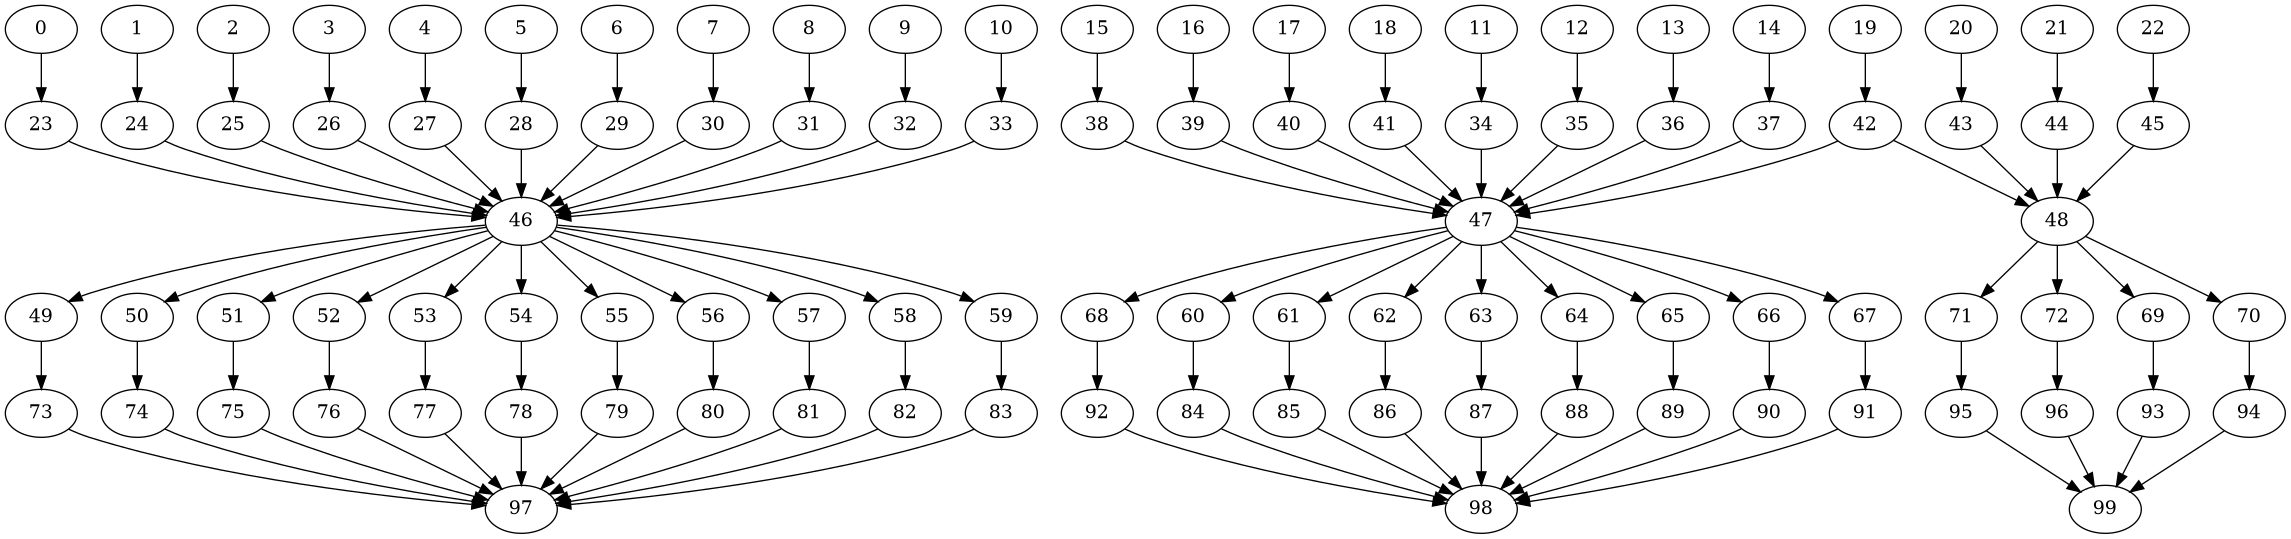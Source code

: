 @startuml

digraph test_DAG_generator {
    0;
    1;
    2;
    3;
    4;
    5;
    6;
    7;
    8;
    9;
    10;
    11;
    12;
    13;
    14;
    15;
    16;
    17;
    18;
    19;
    20;
    21;
    22;
    23;
    24;
    25;
    26;
    27;
    28;
    29;
    30;
    31;
    32;
    33;
    34;
    35;
    36;
    37;
    38;
    39;
    40;
    41;
    42;
    43;
    44;
    45;
    46;
    47;
    48;
    49;
    50;
    51;
    52;
    53;
    54;
    55;
    56;
    57;
    58;
    59;
    60;
    61;
    62;
    63;
    64;
    65;
    66;
    67;
    68;
    69;
    70;
    71;
    72;
    73;
    74;
    75;
    76;
    77;
    78;
    79;
    80;
    81;
    82;
    83;
    84;
    85;
    86;
    87;
    88;
    89;
    90;
    91;
    92;
    93;
    94;
    95;
    96;
    97;
    98;
    99;

    0 -> 23;
    1 -> 24;
    2 -> 25;
    3 -> 26;
    4 -> 27;
    5 -> 28;
    6 -> 29;
    7 -> 30;
    8 -> 31;
    9 -> 32;
    10 -> 33;
    11 -> 34;
    12 -> 35;
    13 -> 36;
    14 -> 37;
    15 -> 38;
    16 -> 39;
    17 -> 40;
    18 -> 41;
    19 -> 42;
    20 -> 43;
    21 -> 44;
    22 -> 45;
    23 -> 46;
    24 -> 46;
    25 -> 46;
    26 -> 46;
    27 -> 46;
    28 -> 46;
    29 -> 46;
    30 -> 46;
    31 -> 46;
    32 -> 46;
    33 -> 46;
    34 -> 47;
    35 -> 47;
    36 -> 47;
    37 -> 47;
    38 -> 47;
    39 -> 47;
    40 -> 47;
    41 -> 47;
    42 -> 47;
    42 -> 48;
    43 -> 48;
    44 -> 48;
    45 -> 48;
    46 -> 49;
    46 -> 50;
    46 -> 51;
    46 -> 52;
    46 -> 53;
    46 -> 54;
    46 -> 55;
    46 -> 56;
    46 -> 57;
    46 -> 58;
    46 -> 59;
    47 -> 60;
    47 -> 61;
    47 -> 62;
    47 -> 63;
    47 -> 64;
    47 -> 65;
    47 -> 66;
    47 -> 67;
    47 -> 68;
    48 -> 69;
    48 -> 70;
    48 -> 71;
    48 -> 72;
    49 -> 73;
    50 -> 74;
    51 -> 75;
    52 -> 76;
    53 -> 77;
    54 -> 78;
    55 -> 79;
    56 -> 80;
    57 -> 81;
    58 -> 82;
    59 -> 83;
    60 -> 84;
    61 -> 85;
    62 -> 86;
    63 -> 87;
    64 -> 88;
    65 -> 89;
    66 -> 90;
    67 -> 91;
    68 -> 92;
    69 -> 93;
    70 -> 94;
    71 -> 95;
    72 -> 96;
    73 -> 97;
    74 -> 97;
    75 -> 97;
    76 -> 97;
    77 -> 97;
    78 -> 97;
    79 -> 97;
    80 -> 97;
    81 -> 97;
    82 -> 97;
    83 -> 97;
    84 -> 98;
    85 -> 98;
    86 -> 98;
    87 -> 98;
    88 -> 98;
    89 -> 98;
    90 -> 98;
    91 -> 98;
    92 -> 98;
    93 -> 99;
    94 -> 99;
    95 -> 99;
    96 -> 99;
}

@enduml
